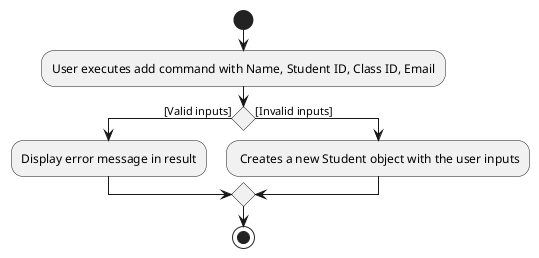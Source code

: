 @startuml
'https://plantuml.com/activity-diagram-beta

start
:User executes add command with Name, Student ID, Class ID, Email;
if () then ([Valid inputs])
  :Display error message in result;
else ([Invalid inputs])
    : Creates a new Student object with the user inputs;
endif

stop

@enduml


